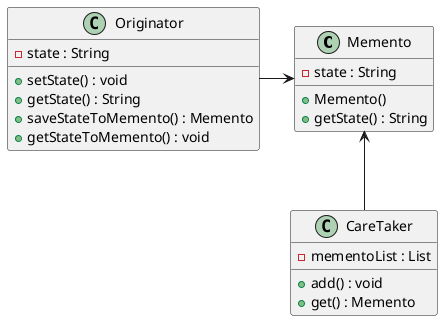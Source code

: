 @startuml

class Memento {
  -state : String
  +Memento()
  +getState() : String
}

class Originator {
  -state : String
  +setState() : void
  +getState() : String
  +saveStateToMemento() : Memento
  +getStateToMemento() : void
}

class CareTaker {
  -mementoList : List
  +add() : void
  +get() : Memento
}

Originator -right-> Memento
CareTaker -up-> Memento

@enduml